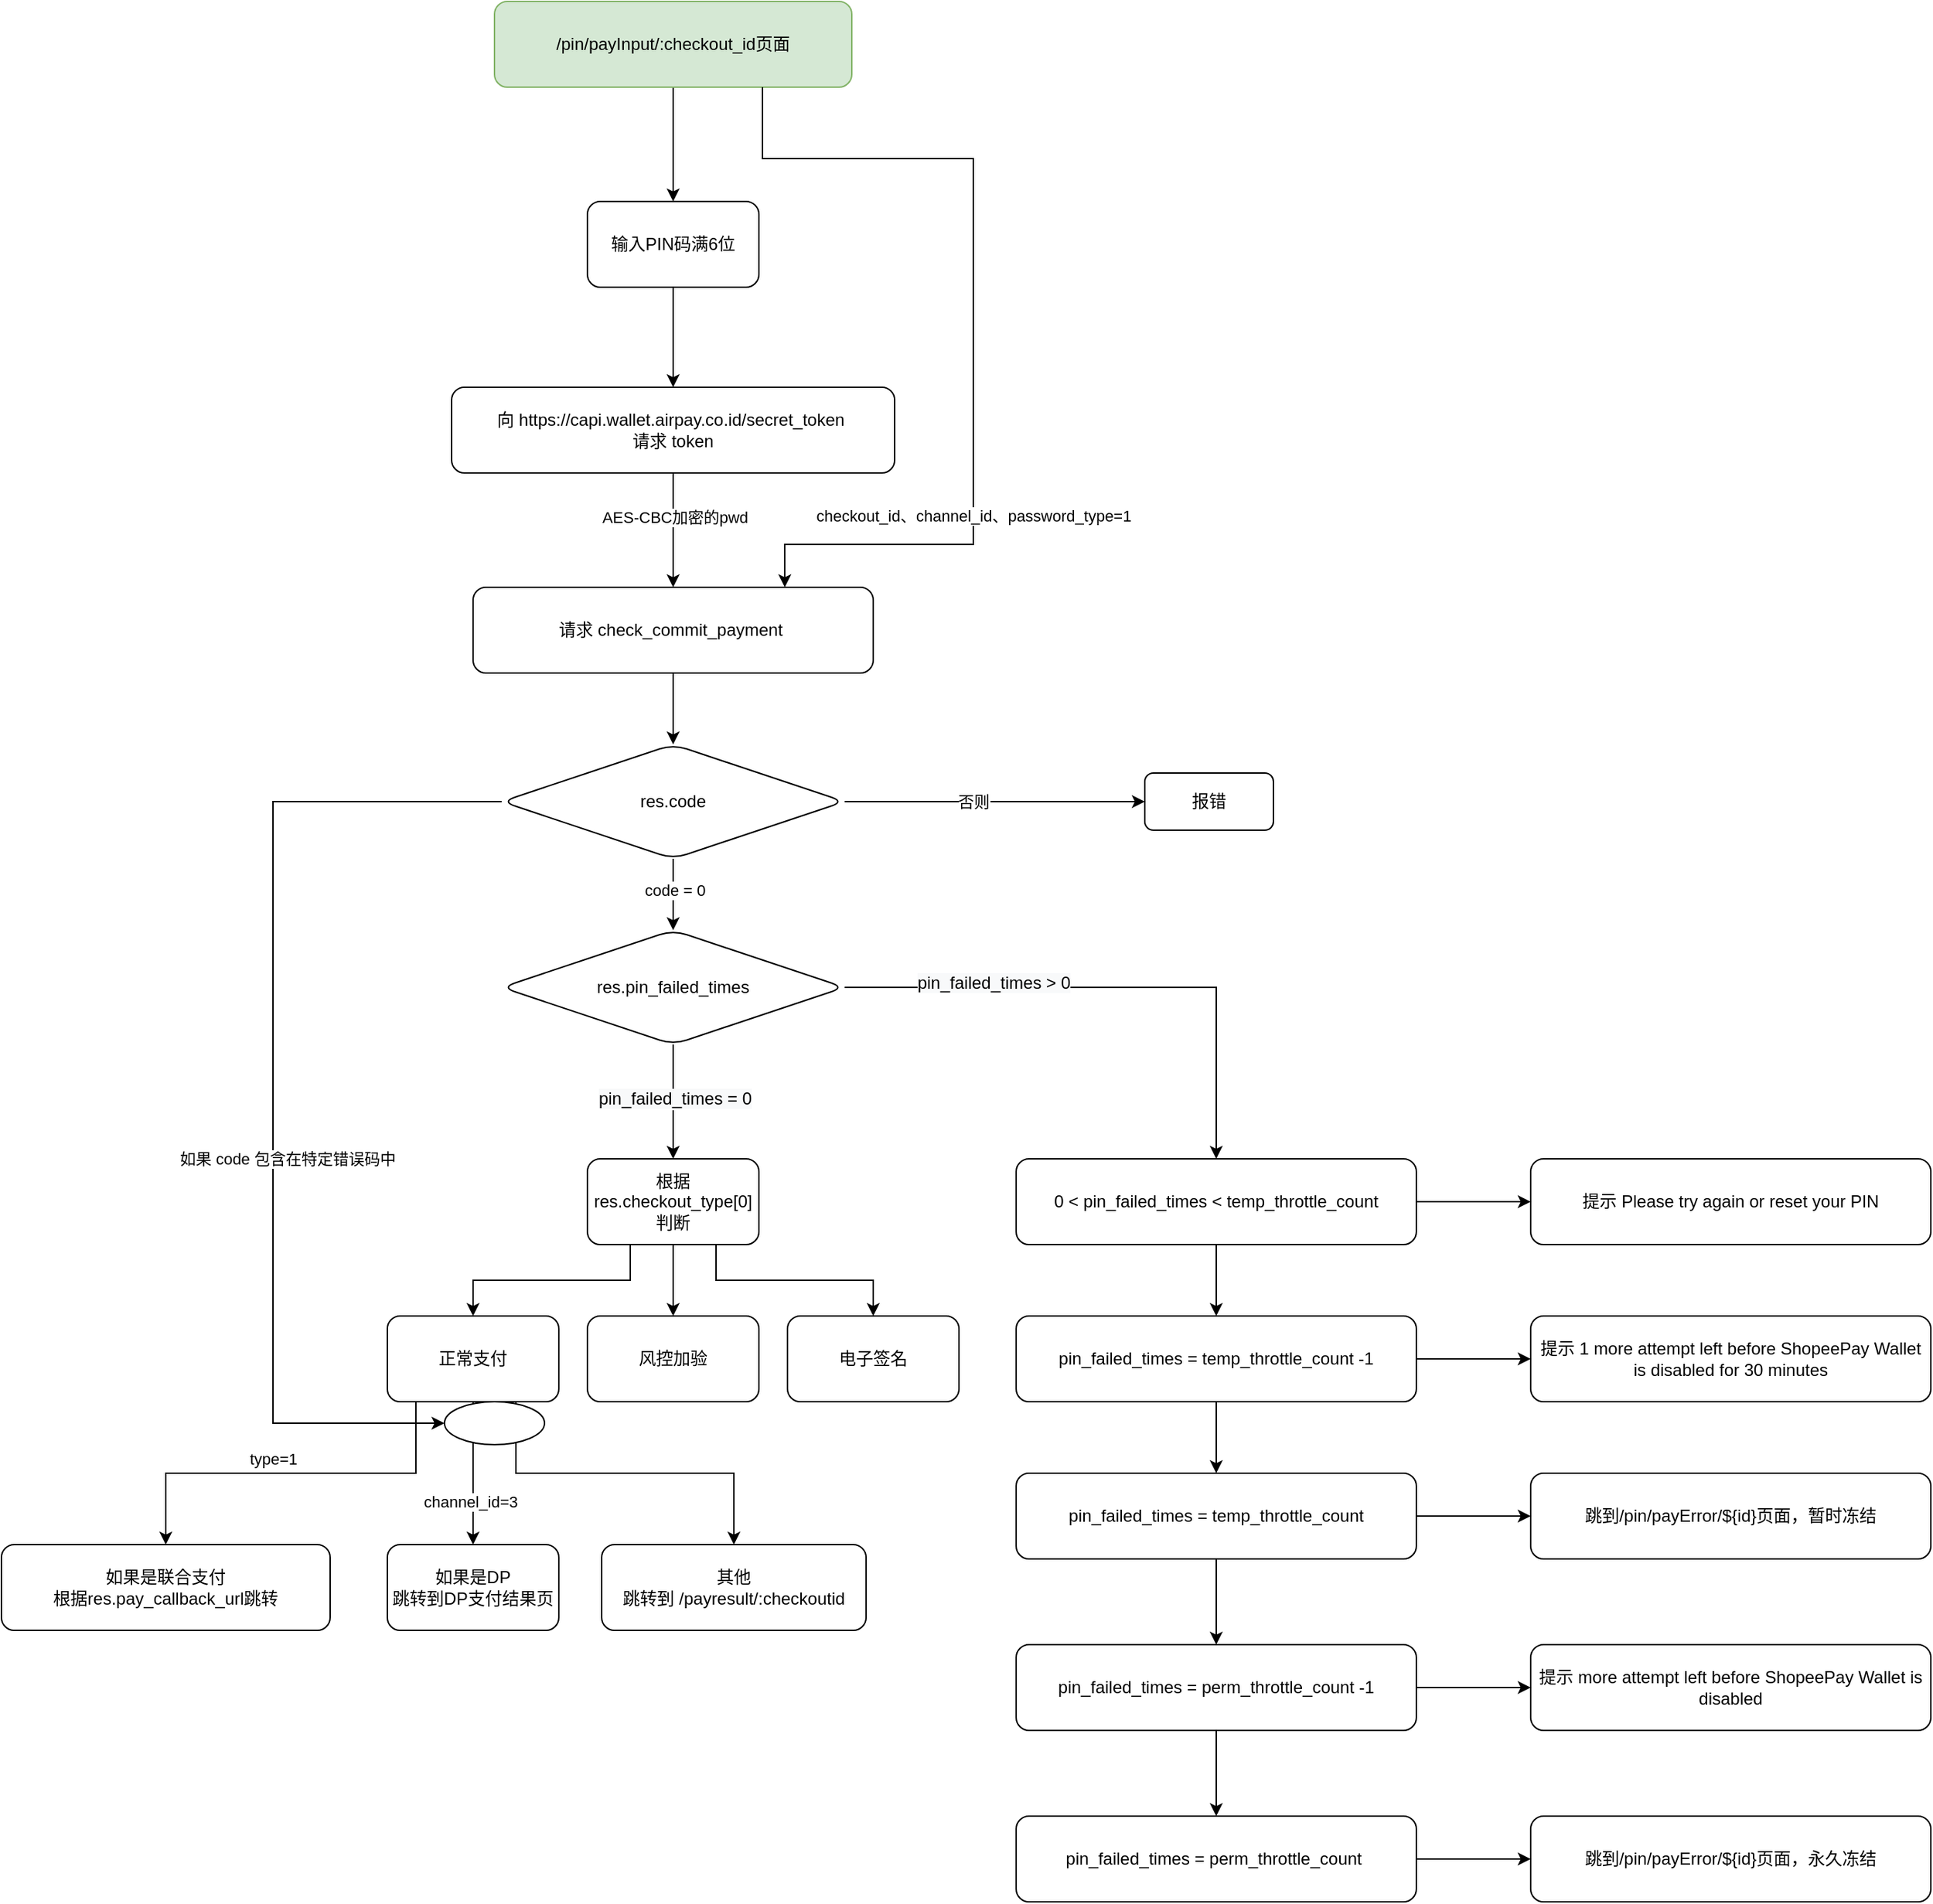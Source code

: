 <mxfile version="14.4.3" type="github">
  <diagram id="sQzDe2rEKnGd2jwUgrY9" name="Page-1">
    <mxGraphModel dx="2253" dy="714" grid="1" gridSize="10" guides="1" tooltips="1" connect="1" arrows="1" fold="1" page="1" pageScale="1" pageWidth="827" pageHeight="1169" math="0" shadow="0">
      <root>
        <mxCell id="0" />
        <mxCell id="1" parent="0" />
        <mxCell id="PMFpwHZt799NV9WPYvtV-3" value="" style="edgeStyle=orthogonalEdgeStyle;rounded=0;orthogonalLoop=1;jettySize=auto;html=1;" edge="1" parent="1" source="PMFpwHZt799NV9WPYvtV-1" target="PMFpwHZt799NV9WPYvtV-2">
          <mxGeometry relative="1" as="geometry" />
        </mxCell>
        <mxCell id="PMFpwHZt799NV9WPYvtV-1" value="/pin/payInput/:checkout_id页面" style="rounded=1;whiteSpace=wrap;html=1;fillColor=#d5e8d4;strokeColor=#82b366;" vertex="1" parent="1">
          <mxGeometry x="275" y="40" width="250" height="60" as="geometry" />
        </mxCell>
        <mxCell id="PMFpwHZt799NV9WPYvtV-5" value="" style="edgeStyle=orthogonalEdgeStyle;rounded=0;orthogonalLoop=1;jettySize=auto;html=1;" edge="1" parent="1" source="PMFpwHZt799NV9WPYvtV-2" target="PMFpwHZt799NV9WPYvtV-4">
          <mxGeometry relative="1" as="geometry" />
        </mxCell>
        <mxCell id="PMFpwHZt799NV9WPYvtV-2" value="输入PIN码满6位" style="rounded=1;whiteSpace=wrap;html=1;" vertex="1" parent="1">
          <mxGeometry x="340" y="180" width="120" height="60" as="geometry" />
        </mxCell>
        <mxCell id="PMFpwHZt799NV9WPYvtV-7" value="" style="edgeStyle=orthogonalEdgeStyle;rounded=0;orthogonalLoop=1;jettySize=auto;html=1;" edge="1" parent="1" source="PMFpwHZt799NV9WPYvtV-4" target="PMFpwHZt799NV9WPYvtV-6">
          <mxGeometry relative="1" as="geometry" />
        </mxCell>
        <mxCell id="PMFpwHZt799NV9WPYvtV-8" value="AES-CBC加密的pwd" style="edgeLabel;html=1;align=center;verticalAlign=middle;resizable=0;points=[];" vertex="1" connectable="0" parent="PMFpwHZt799NV9WPYvtV-7">
          <mxGeometry x="-0.225" y="1" relative="1" as="geometry">
            <mxPoint as="offset" />
          </mxGeometry>
        </mxCell>
        <mxCell id="PMFpwHZt799NV9WPYvtV-9" style="edgeStyle=orthogonalEdgeStyle;rounded=0;orthogonalLoop=1;jettySize=auto;html=1;exitX=0.75;exitY=1;exitDx=0;exitDy=0;entryX=0.779;entryY=0;entryDx=0;entryDy=0;entryPerimeter=0;" edge="1" parent="1" source="PMFpwHZt799NV9WPYvtV-1" target="PMFpwHZt799NV9WPYvtV-6">
          <mxGeometry relative="1" as="geometry">
            <Array as="points">
              <mxPoint x="463" y="150" />
              <mxPoint x="610" y="150" />
              <mxPoint x="610" y="420" />
              <mxPoint x="478" y="420" />
            </Array>
          </mxGeometry>
        </mxCell>
        <mxCell id="PMFpwHZt799NV9WPYvtV-10" value="checkout_id、channel_id、password_type=1" style="edgeLabel;html=1;align=center;verticalAlign=middle;resizable=0;points=[];" vertex="1" connectable="0" parent="PMFpwHZt799NV9WPYvtV-9">
          <mxGeometry x="-0.181" y="1" relative="1" as="geometry">
            <mxPoint x="-1" y="189.5" as="offset" />
          </mxGeometry>
        </mxCell>
        <mxCell id="PMFpwHZt799NV9WPYvtV-4" value="向&amp;nbsp;https://capi.wallet.airpay.co.id/secret_token&amp;nbsp;&lt;br&gt;请求 token" style="rounded=1;whiteSpace=wrap;html=1;" vertex="1" parent="1">
          <mxGeometry x="245" y="310" width="310" height="60" as="geometry" />
        </mxCell>
        <mxCell id="PMFpwHZt799NV9WPYvtV-12" value="" style="edgeStyle=orthogonalEdgeStyle;rounded=0;orthogonalLoop=1;jettySize=auto;html=1;" edge="1" parent="1" source="PMFpwHZt799NV9WPYvtV-6" target="PMFpwHZt799NV9WPYvtV-11">
          <mxGeometry relative="1" as="geometry" />
        </mxCell>
        <mxCell id="PMFpwHZt799NV9WPYvtV-6" value="请求 check_commit_payment&amp;nbsp;" style="whiteSpace=wrap;html=1;rounded=1;" vertex="1" parent="1">
          <mxGeometry x="260" y="450" width="280" height="60" as="geometry" />
        </mxCell>
        <mxCell id="PMFpwHZt799NV9WPYvtV-17" value="" style="edgeStyle=orthogonalEdgeStyle;rounded=0;orthogonalLoop=1;jettySize=auto;html=1;" edge="1" parent="1" source="PMFpwHZt799NV9WPYvtV-11" target="PMFpwHZt799NV9WPYvtV-16">
          <mxGeometry relative="1" as="geometry" />
        </mxCell>
        <mxCell id="PMFpwHZt799NV9WPYvtV-21" value="code = 0" style="edgeLabel;html=1;align=center;verticalAlign=middle;resizable=0;points=[];" vertex="1" connectable="0" parent="PMFpwHZt799NV9WPYvtV-17">
          <mxGeometry x="-0.12" y="1" relative="1" as="geometry">
            <mxPoint as="offset" />
          </mxGeometry>
        </mxCell>
        <mxCell id="PMFpwHZt799NV9WPYvtV-68" style="edgeStyle=orthogonalEdgeStyle;rounded=0;orthogonalLoop=1;jettySize=auto;html=1;exitX=0;exitY=0.5;exitDx=0;exitDy=0;" edge="1" parent="1" source="PMFpwHZt799NV9WPYvtV-11" target="PMFpwHZt799NV9WPYvtV-72">
          <mxGeometry relative="1" as="geometry">
            <mxPoint x="260" y="1050" as="targetPoint" />
            <Array as="points">
              <mxPoint x="120" y="600" />
              <mxPoint x="120" y="1035" />
            </Array>
          </mxGeometry>
        </mxCell>
        <mxCell id="PMFpwHZt799NV9WPYvtV-69" value="如果 code 包含在特定错误码中" style="edgeLabel;html=1;align=center;verticalAlign=middle;resizable=0;points=[];" vertex="1" connectable="0" parent="PMFpwHZt799NV9WPYvtV-68">
          <mxGeometry x="-0.067" y="-4" relative="1" as="geometry">
            <mxPoint x="14" y="76" as="offset" />
          </mxGeometry>
        </mxCell>
        <mxCell id="PMFpwHZt799NV9WPYvtV-74" value="" style="edgeStyle=orthogonalEdgeStyle;rounded=0;orthogonalLoop=1;jettySize=auto;html=1;" edge="1" parent="1" source="PMFpwHZt799NV9WPYvtV-11" target="PMFpwHZt799NV9WPYvtV-73">
          <mxGeometry relative="1" as="geometry" />
        </mxCell>
        <mxCell id="PMFpwHZt799NV9WPYvtV-75" value="否则" style="edgeLabel;html=1;align=center;verticalAlign=middle;resizable=0;points=[];" vertex="1" connectable="0" parent="PMFpwHZt799NV9WPYvtV-74">
          <mxGeometry x="-0.371" relative="1" as="geometry">
            <mxPoint x="24" as="offset" />
          </mxGeometry>
        </mxCell>
        <mxCell id="PMFpwHZt799NV9WPYvtV-11" value="res.code" style="rhombus;whiteSpace=wrap;html=1;rounded=1;" vertex="1" parent="1">
          <mxGeometry x="280" y="560" width="240" height="80" as="geometry" />
        </mxCell>
        <mxCell id="PMFpwHZt799NV9WPYvtV-19" value="" style="edgeStyle=orthogonalEdgeStyle;rounded=0;orthogonalLoop=1;jettySize=auto;html=1;" edge="1" parent="1" source="PMFpwHZt799NV9WPYvtV-16">
          <mxGeometry relative="1" as="geometry">
            <mxPoint x="400" y="850" as="targetPoint" />
          </mxGeometry>
        </mxCell>
        <mxCell id="PMFpwHZt799NV9WPYvtV-20" value="&lt;span style=&quot;font-size: 12px ; background-color: rgb(248 , 249 , 250)&quot;&gt;pin_failed_times = 0&lt;/span&gt;" style="edgeLabel;html=1;align=center;verticalAlign=middle;resizable=0;points=[];" vertex="1" connectable="0" parent="PMFpwHZt799NV9WPYvtV-19">
          <mxGeometry x="-0.05" y="1" relative="1" as="geometry">
            <mxPoint as="offset" />
          </mxGeometry>
        </mxCell>
        <mxCell id="PMFpwHZt799NV9WPYvtV-42" style="edgeStyle=orthogonalEdgeStyle;rounded=0;orthogonalLoop=1;jettySize=auto;html=1;exitX=1;exitY=0.5;exitDx=0;exitDy=0;" edge="1" parent="1" source="PMFpwHZt799NV9WPYvtV-16" target="PMFpwHZt799NV9WPYvtV-43">
          <mxGeometry relative="1" as="geometry">
            <mxPoint x="720" y="840" as="targetPoint" />
          </mxGeometry>
        </mxCell>
        <mxCell id="PMFpwHZt799NV9WPYvtV-44" value="&lt;span style=&quot;font-size: 12px ; background-color: rgb(248 , 249 , 250)&quot;&gt;pin_failed_times &amp;gt; 0&lt;/span&gt;" style="edgeLabel;html=1;align=center;verticalAlign=middle;resizable=0;points=[];" vertex="1" connectable="0" parent="PMFpwHZt799NV9WPYvtV-42">
          <mxGeometry x="-0.453" y="3" relative="1" as="geometry">
            <mxPoint as="offset" />
          </mxGeometry>
        </mxCell>
        <mxCell id="PMFpwHZt799NV9WPYvtV-16" value="res.pin_failed_times" style="rhombus;whiteSpace=wrap;html=1;rounded=1;" vertex="1" parent="1">
          <mxGeometry x="280" y="690" width="240" height="80" as="geometry" />
        </mxCell>
        <mxCell id="PMFpwHZt799NV9WPYvtV-26" style="edgeStyle=orthogonalEdgeStyle;rounded=0;orthogonalLoop=1;jettySize=auto;html=1;exitX=0.25;exitY=1;exitDx=0;exitDy=0;" edge="1" parent="1" source="PMFpwHZt799NV9WPYvtV-25" target="PMFpwHZt799NV9WPYvtV-27">
          <mxGeometry relative="1" as="geometry">
            <mxPoint x="300" y="950" as="targetPoint" />
          </mxGeometry>
        </mxCell>
        <mxCell id="PMFpwHZt799NV9WPYvtV-28" style="edgeStyle=orthogonalEdgeStyle;rounded=0;orthogonalLoop=1;jettySize=auto;html=1;exitX=0.5;exitY=1;exitDx=0;exitDy=0;" edge="1" parent="1" source="PMFpwHZt799NV9WPYvtV-25" target="PMFpwHZt799NV9WPYvtV-29">
          <mxGeometry relative="1" as="geometry">
            <mxPoint x="460" y="960" as="targetPoint" />
          </mxGeometry>
        </mxCell>
        <mxCell id="PMFpwHZt799NV9WPYvtV-30" style="edgeStyle=orthogonalEdgeStyle;rounded=0;orthogonalLoop=1;jettySize=auto;html=1;exitX=0.75;exitY=1;exitDx=0;exitDy=0;entryX=0.5;entryY=0;entryDx=0;entryDy=0;" edge="1" parent="1" source="PMFpwHZt799NV9WPYvtV-25" target="PMFpwHZt799NV9WPYvtV-31">
          <mxGeometry relative="1" as="geometry">
            <mxPoint x="630" y="980" as="targetPoint" />
          </mxGeometry>
        </mxCell>
        <mxCell id="PMFpwHZt799NV9WPYvtV-25" value="根据res.checkout_type[0]&lt;br&gt;判断" style="rounded=1;whiteSpace=wrap;html=1;" vertex="1" parent="1">
          <mxGeometry x="340" y="850" width="120" height="60" as="geometry" />
        </mxCell>
        <mxCell id="PMFpwHZt799NV9WPYvtV-33" value="" style="edgeStyle=orthogonalEdgeStyle;rounded=0;orthogonalLoop=1;jettySize=auto;html=1;exitX=0.25;exitY=1;exitDx=0;exitDy=0;" edge="1" parent="1" source="PMFpwHZt799NV9WPYvtV-27" target="PMFpwHZt799NV9WPYvtV-32">
          <mxGeometry relative="1" as="geometry">
            <Array as="points">
              <mxPoint x="220" y="1020" />
              <mxPoint x="220" y="1070" />
              <mxPoint x="45" y="1070" />
            </Array>
          </mxGeometry>
        </mxCell>
        <mxCell id="PMFpwHZt799NV9WPYvtV-71" value="type=1" style="edgeLabel;html=1;align=center;verticalAlign=middle;resizable=0;points=[];" vertex="1" connectable="0" parent="PMFpwHZt799NV9WPYvtV-33">
          <mxGeometry x="-0.832" y="1" relative="1" as="geometry">
            <mxPoint x="-101" y="26" as="offset" />
          </mxGeometry>
        </mxCell>
        <mxCell id="PMFpwHZt799NV9WPYvtV-36" style="edgeStyle=orthogonalEdgeStyle;rounded=0;orthogonalLoop=1;jettySize=auto;html=1;exitX=0.5;exitY=1;exitDx=0;exitDy=0;" edge="1" parent="1" source="PMFpwHZt799NV9WPYvtV-27" target="PMFpwHZt799NV9WPYvtV-37">
          <mxGeometry relative="1" as="geometry">
            <mxPoint x="350" y="1110" as="targetPoint" />
          </mxGeometry>
        </mxCell>
        <mxCell id="PMFpwHZt799NV9WPYvtV-70" value="channel_id=3" style="edgeLabel;html=1;align=center;verticalAlign=middle;resizable=0;points=[];" vertex="1" connectable="0" parent="PMFpwHZt799NV9WPYvtV-36">
          <mxGeometry x="-0.54" y="-2" relative="1" as="geometry">
            <mxPoint y="47" as="offset" />
          </mxGeometry>
        </mxCell>
        <mxCell id="PMFpwHZt799NV9WPYvtV-40" style="edgeStyle=orthogonalEdgeStyle;rounded=0;orthogonalLoop=1;jettySize=auto;html=1;exitX=0.75;exitY=1;exitDx=0;exitDy=0;" edge="1" parent="1" source="PMFpwHZt799NV9WPYvtV-27" target="PMFpwHZt799NV9WPYvtV-39">
          <mxGeometry relative="1" as="geometry" />
        </mxCell>
        <mxCell id="PMFpwHZt799NV9WPYvtV-27" value="正常支付" style="rounded=1;whiteSpace=wrap;html=1;" vertex="1" parent="1">
          <mxGeometry x="200" y="960" width="120" height="60" as="geometry" />
        </mxCell>
        <mxCell id="PMFpwHZt799NV9WPYvtV-29" value="风控加验" style="rounded=1;whiteSpace=wrap;html=1;" vertex="1" parent="1">
          <mxGeometry x="340" y="960" width="120" height="60" as="geometry" />
        </mxCell>
        <mxCell id="PMFpwHZt799NV9WPYvtV-31" value="电子签名" style="rounded=1;whiteSpace=wrap;html=1;" vertex="1" parent="1">
          <mxGeometry x="480" y="960" width="120" height="60" as="geometry" />
        </mxCell>
        <mxCell id="PMFpwHZt799NV9WPYvtV-32" value="&lt;span&gt;如果是联合支付&lt;/span&gt;&lt;br&gt;&lt;span&gt;根据res.pay_callback_url跳转&lt;/span&gt;" style="whiteSpace=wrap;html=1;rounded=1;" vertex="1" parent="1">
          <mxGeometry x="-70" y="1120" width="230" height="60" as="geometry" />
        </mxCell>
        <mxCell id="PMFpwHZt799NV9WPYvtV-37" value="如果是DP&lt;br&gt;跳转到DP支付结果页" style="rounded=1;whiteSpace=wrap;html=1;" vertex="1" parent="1">
          <mxGeometry x="200" y="1120" width="120" height="60" as="geometry" />
        </mxCell>
        <mxCell id="PMFpwHZt799NV9WPYvtV-39" value="其他&lt;br&gt;跳转到 /payresult/:checkoutid" style="rounded=1;whiteSpace=wrap;html=1;" vertex="1" parent="1">
          <mxGeometry x="350" y="1120" width="185" height="60" as="geometry" />
        </mxCell>
        <mxCell id="PMFpwHZt799NV9WPYvtV-46" value="" style="edgeStyle=orthogonalEdgeStyle;rounded=0;orthogonalLoop=1;jettySize=auto;html=1;" edge="1" parent="1" source="PMFpwHZt799NV9WPYvtV-43" target="PMFpwHZt799NV9WPYvtV-45">
          <mxGeometry relative="1" as="geometry" />
        </mxCell>
        <mxCell id="PMFpwHZt799NV9WPYvtV-66" value="" style="edgeStyle=orthogonalEdgeStyle;rounded=0;orthogonalLoop=1;jettySize=auto;html=1;" edge="1" parent="1" source="PMFpwHZt799NV9WPYvtV-43" target="PMFpwHZt799NV9WPYvtV-65">
          <mxGeometry relative="1" as="geometry" />
        </mxCell>
        <mxCell id="PMFpwHZt799NV9WPYvtV-43" value="0 &amp;lt; pin_failed_times &amp;lt; temp_throttle_count" style="rounded=1;whiteSpace=wrap;html=1;" vertex="1" parent="1">
          <mxGeometry x="640" y="850" width="280" height="60" as="geometry" />
        </mxCell>
        <mxCell id="PMFpwHZt799NV9WPYvtV-48" value="" style="edgeStyle=orthogonalEdgeStyle;rounded=0;orthogonalLoop=1;jettySize=auto;html=1;" edge="1" parent="1" source="PMFpwHZt799NV9WPYvtV-45" target="PMFpwHZt799NV9WPYvtV-47">
          <mxGeometry relative="1" as="geometry" />
        </mxCell>
        <mxCell id="PMFpwHZt799NV9WPYvtV-64" value="" style="edgeStyle=orthogonalEdgeStyle;rounded=0;orthogonalLoop=1;jettySize=auto;html=1;" edge="1" parent="1" source="PMFpwHZt799NV9WPYvtV-45" target="PMFpwHZt799NV9WPYvtV-63">
          <mxGeometry relative="1" as="geometry" />
        </mxCell>
        <mxCell id="PMFpwHZt799NV9WPYvtV-45" value="pin_failed_times = temp_throttle_count -1" style="rounded=1;whiteSpace=wrap;html=1;" vertex="1" parent="1">
          <mxGeometry x="640" y="960" width="280" height="60" as="geometry" />
        </mxCell>
        <mxCell id="PMFpwHZt799NV9WPYvtV-50" value="" style="edgeStyle=orthogonalEdgeStyle;rounded=0;orthogonalLoop=1;jettySize=auto;html=1;" edge="1" parent="1" source="PMFpwHZt799NV9WPYvtV-47" target="PMFpwHZt799NV9WPYvtV-49">
          <mxGeometry relative="1" as="geometry" />
        </mxCell>
        <mxCell id="PMFpwHZt799NV9WPYvtV-62" value="" style="edgeStyle=orthogonalEdgeStyle;rounded=0;orthogonalLoop=1;jettySize=auto;html=1;" edge="1" parent="1" source="PMFpwHZt799NV9WPYvtV-47" target="PMFpwHZt799NV9WPYvtV-61">
          <mxGeometry relative="1" as="geometry" />
        </mxCell>
        <mxCell id="PMFpwHZt799NV9WPYvtV-47" value="pin_failed_times = temp_throttle_count" style="rounded=1;whiteSpace=wrap;html=1;" vertex="1" parent="1">
          <mxGeometry x="640" y="1070" width="280" height="60" as="geometry" />
        </mxCell>
        <mxCell id="PMFpwHZt799NV9WPYvtV-54" value="" style="edgeStyle=orthogonalEdgeStyle;rounded=0;orthogonalLoop=1;jettySize=auto;html=1;" edge="1" parent="1" source="PMFpwHZt799NV9WPYvtV-49" target="PMFpwHZt799NV9WPYvtV-53">
          <mxGeometry relative="1" as="geometry" />
        </mxCell>
        <mxCell id="PMFpwHZt799NV9WPYvtV-58" value="" style="edgeStyle=orthogonalEdgeStyle;rounded=0;orthogonalLoop=1;jettySize=auto;html=1;" edge="1" parent="1" source="PMFpwHZt799NV9WPYvtV-49" target="PMFpwHZt799NV9WPYvtV-57">
          <mxGeometry relative="1" as="geometry" />
        </mxCell>
        <mxCell id="PMFpwHZt799NV9WPYvtV-49" value="pin_failed_times = perm_throttle_count -1" style="rounded=1;whiteSpace=wrap;html=1;" vertex="1" parent="1">
          <mxGeometry x="640" y="1190" width="280" height="60" as="geometry" />
        </mxCell>
        <mxCell id="PMFpwHZt799NV9WPYvtV-60" value="" style="edgeStyle=orthogonalEdgeStyle;rounded=0;orthogonalLoop=1;jettySize=auto;html=1;" edge="1" parent="1" source="PMFpwHZt799NV9WPYvtV-53" target="PMFpwHZt799NV9WPYvtV-59">
          <mxGeometry relative="1" as="geometry" />
        </mxCell>
        <mxCell id="PMFpwHZt799NV9WPYvtV-53" value="pin_failed_times = perm_throttle_count&amp;nbsp;" style="rounded=1;whiteSpace=wrap;html=1;" vertex="1" parent="1">
          <mxGeometry x="640" y="1310" width="280" height="60" as="geometry" />
        </mxCell>
        <mxCell id="PMFpwHZt799NV9WPYvtV-57" value="提示&amp;nbsp;more attempt left before ShopeePay Wallet is disabled" style="rounded=1;whiteSpace=wrap;html=1;" vertex="1" parent="1">
          <mxGeometry x="1000" y="1190" width="280" height="60" as="geometry" />
        </mxCell>
        <mxCell id="PMFpwHZt799NV9WPYvtV-59" value="跳到/pin/payError/${id}页面，永久冻结" style="rounded=1;whiteSpace=wrap;html=1;" vertex="1" parent="1">
          <mxGeometry x="1000" y="1310" width="280" height="60" as="geometry" />
        </mxCell>
        <mxCell id="PMFpwHZt799NV9WPYvtV-61" value="跳到/pin/payError/${id}页面，暂时冻结" style="rounded=1;whiteSpace=wrap;html=1;" vertex="1" parent="1">
          <mxGeometry x="1000" y="1070" width="280" height="60" as="geometry" />
        </mxCell>
        <mxCell id="PMFpwHZt799NV9WPYvtV-63" value="&lt;span&gt;提示 1 more attempt left before ShopeePay Wallet is disabled for 30 minutes&lt;/span&gt;" style="rounded=1;whiteSpace=wrap;html=1;" vertex="1" parent="1">
          <mxGeometry x="1000" y="960" width="280" height="60" as="geometry" />
        </mxCell>
        <mxCell id="PMFpwHZt799NV9WPYvtV-65" value="提示 Please try again or reset your PIN" style="rounded=1;whiteSpace=wrap;html=1;" vertex="1" parent="1">
          <mxGeometry x="1000" y="850" width="280" height="60" as="geometry" />
        </mxCell>
        <mxCell id="PMFpwHZt799NV9WPYvtV-72" value="" style="ellipse;whiteSpace=wrap;html=1;" vertex="1" parent="1">
          <mxGeometry x="240" y="1020" width="70" height="30" as="geometry" />
        </mxCell>
        <mxCell id="PMFpwHZt799NV9WPYvtV-73" value="报错" style="whiteSpace=wrap;html=1;rounded=1;" vertex="1" parent="1">
          <mxGeometry x="730" y="580" width="90" height="40" as="geometry" />
        </mxCell>
      </root>
    </mxGraphModel>
  </diagram>
</mxfile>
